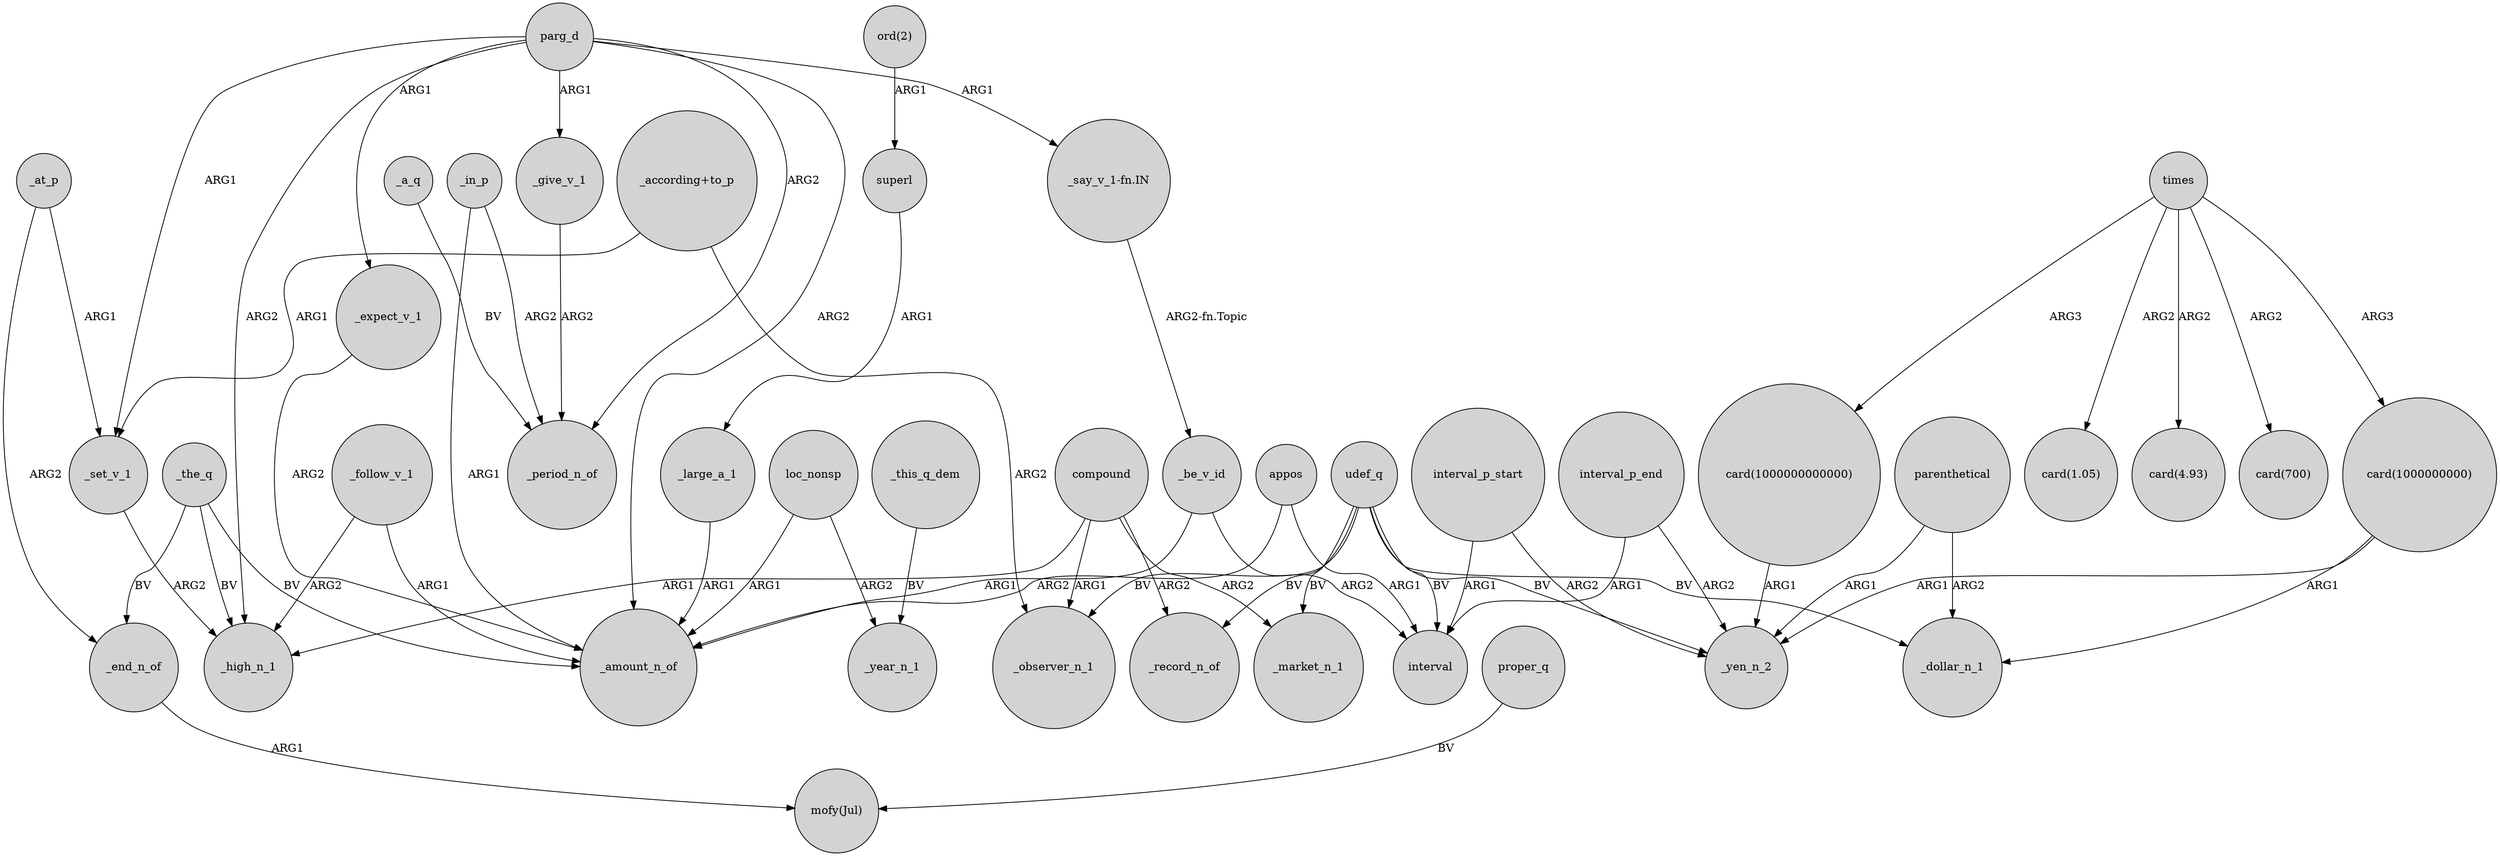 digraph {
	node [shape=circle style=filled]
	superl -> _large_a_1 [label=ARG1]
	compound -> _market_n_1 [label=ARG2]
	"ord(2)" -> superl [label=ARG1]
	udef_q -> _yen_n_2 [label=BV]
	"card(1000000000)" -> _yen_n_2 [label=ARG1]
	"card(1000000000000)" -> _yen_n_2 [label=ARG1]
	times -> "card(1.05)" [label=ARG2]
	_a_q -> _period_n_of [label=BV]
	parg_d -> _give_v_1 [label=ARG1]
	_the_q -> _high_n_1 [label=BV]
	compound -> _high_n_1 [label=ARG1]
	_the_q -> _amount_n_of [label=BV]
	proper_q -> "mofy(Jul)" [label=BV]
	_the_q -> _end_n_of [label=BV]
	_at_p -> _end_n_of [label=ARG2]
	udef_q -> _record_n_of [label=BV]
	_follow_v_1 -> _high_n_1 [label=ARG2]
	udef_q -> _observer_n_1 [label=BV]
	_set_v_1 -> _high_n_1 [label=ARG2]
	udef_q -> _market_n_1 [label=BV]
	parg_d -> _expect_v_1 [label=ARG1]
	"_according+to_p" -> _observer_n_1 [label=ARG2]
	times -> "card(4.93)" [label=ARG2]
	"_say_v_1-fn.IN" -> _be_v_id [label="ARG2-fn.Topic"]
	compound -> _record_n_of [label=ARG2]
	times -> "card(1000000000)" [label=ARG3]
	parg_d -> "_say_v_1-fn.IN" [label=ARG1]
	"_according+to_p" -> _set_v_1 [label=ARG1]
	times -> "card(1000000000000)" [label=ARG3]
	interval_p_start -> interval [label=ARG1]
	parg_d -> _period_n_of [label=ARG2]
	_be_v_id -> _amount_n_of [label=ARG1]
	interval_p_start -> _yen_n_2 [label=ARG2]
	_be_v_id -> interval [label=ARG2]
	_in_p -> _amount_n_of [label=ARG1]
	loc_nonsp -> _year_n_1 [label=ARG2]
	_in_p -> _period_n_of [label=ARG2]
	loc_nonsp -> _amount_n_of [label=ARG1]
	_give_v_1 -> _period_n_of [label=ARG2]
	_expect_v_1 -> _amount_n_of [label=ARG2]
	_follow_v_1 -> _amount_n_of [label=ARG1]
	times -> "card(700)" [label=ARG2]
	_end_n_of -> "mofy(Jul)" [label=ARG1]
	_large_a_1 -> _amount_n_of [label=ARG1]
	appos -> _amount_n_of [label=ARG2]
	interval_p_end -> interval [label=ARG1]
	parg_d -> _amount_n_of [label=ARG2]
	interval_p_end -> _yen_n_2 [label=ARG2]
	parg_d -> _set_v_1 [label=ARG1]
	compound -> _observer_n_1 [label=ARG1]
	parenthetical -> _yen_n_2 [label=ARG1]
	_at_p -> _set_v_1 [label=ARG1]
	"card(1000000000)" -> _dollar_n_1 [label=ARG1]
	parg_d -> _high_n_1 [label=ARG2]
	appos -> interval [label=ARG1]
	parenthetical -> _dollar_n_1 [label=ARG2]
	udef_q -> interval [label=BV]
	udef_q -> _dollar_n_1 [label=BV]
	_this_q_dem -> _year_n_1 [label=BV]
}
